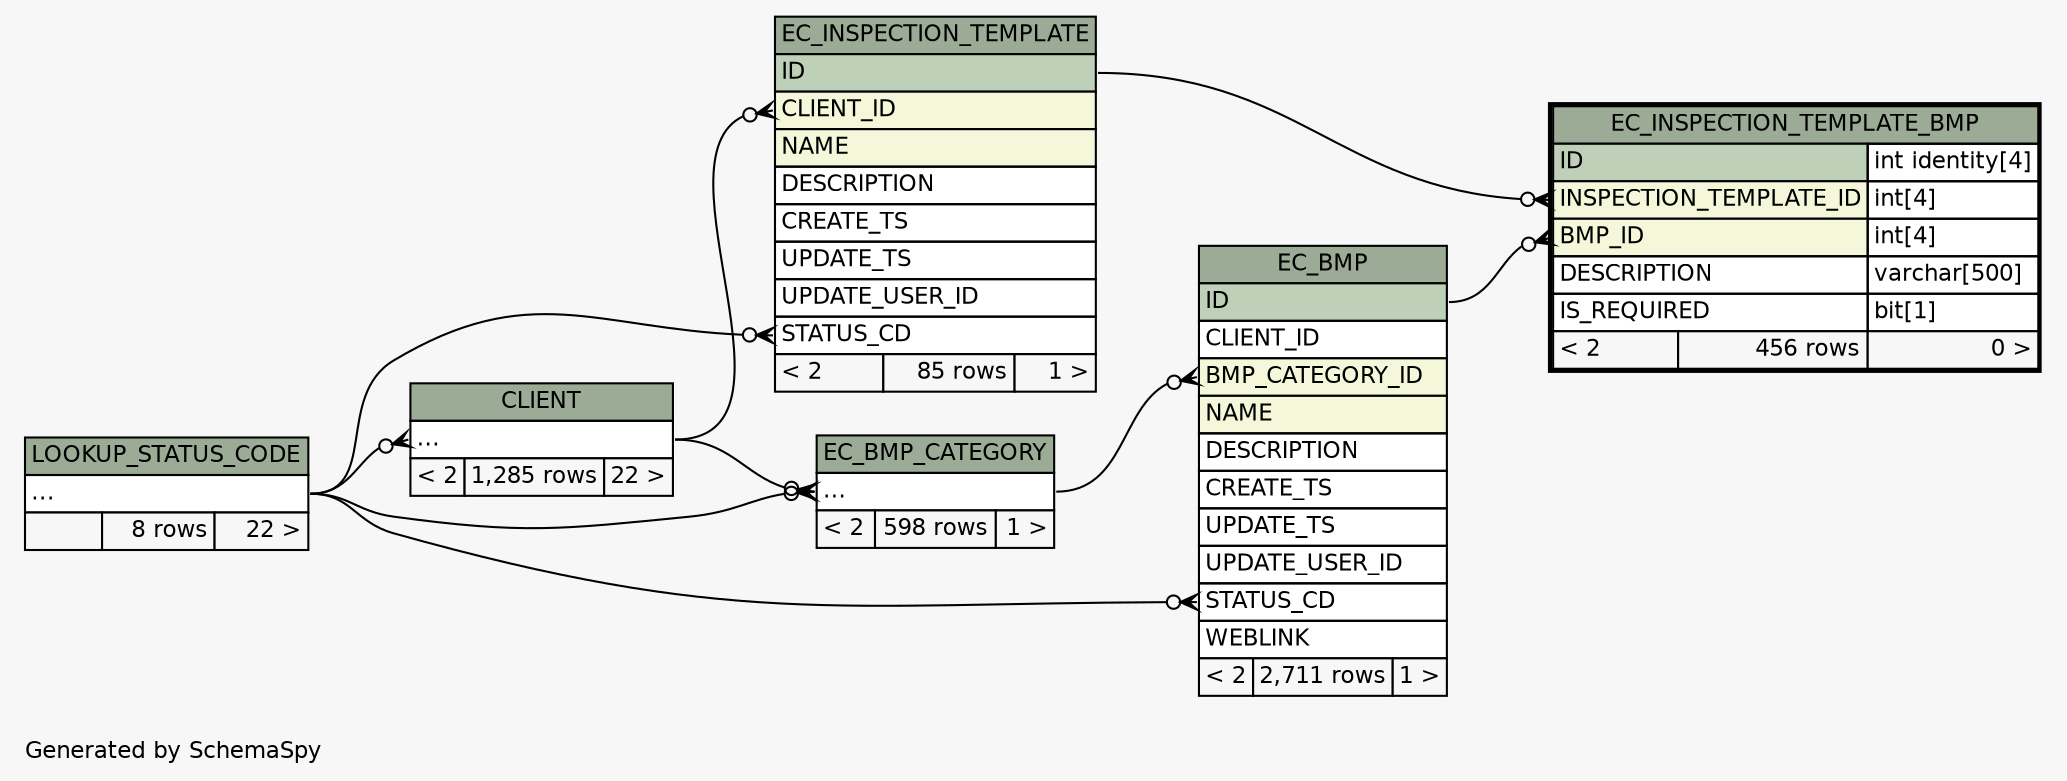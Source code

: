 // dot 2.28.0 on Windows 7 6.1
// SchemaSpy rev 590
digraph "twoDegreesRelationshipsDiagram" {
  graph [
    rankdir="RL"
    bgcolor="#f7f7f7"
    label="\nGenerated by SchemaSpy"
    labeljust="l"
    nodesep="0.18"
    ranksep="0.46"
    fontname="Helvetica"
    fontsize="11"
  ];
  node [
    fontname="Helvetica"
    fontsize="11"
    shape="plaintext"
  ];
  edge [
    arrowsize="0.8"
  ];
  "CLIENT":"elipses":w -> "LOOKUP_STATUS_CODE":"elipses":e [arrowhead=none dir=back arrowtail=crowodot];
  "EC_BMP":"BMP_CATEGORY_ID":w -> "EC_BMP_CATEGORY":"elipses":e [arrowhead=none dir=back arrowtail=crowodot];
  "EC_BMP":"STATUS_CD":w -> "LOOKUP_STATUS_CODE":"elipses":e [arrowhead=none dir=back arrowtail=crowodot];
  "EC_BMP_CATEGORY":"elipses":w -> "CLIENT":"elipses":e [arrowhead=none dir=back arrowtail=crowodot];
  "EC_BMP_CATEGORY":"elipses":w -> "LOOKUP_STATUS_CODE":"elipses":e [arrowhead=none dir=back arrowtail=crowodot];
  "EC_INSPECTION_TEMPLATE":"CLIENT_ID":w -> "CLIENT":"elipses":e [arrowhead=none dir=back arrowtail=crowodot];
  "EC_INSPECTION_TEMPLATE":"STATUS_CD":w -> "LOOKUP_STATUS_CODE":"elipses":e [arrowhead=none dir=back arrowtail=crowodot];
  "EC_INSPECTION_TEMPLATE_BMP":"BMP_ID":w -> "EC_BMP":"ID":e [arrowhead=none dir=back arrowtail=crowodot];
  "EC_INSPECTION_TEMPLATE_BMP":"INSPECTION_TEMPLATE_ID":w -> "EC_INSPECTION_TEMPLATE":"ID":e [arrowhead=none dir=back arrowtail=crowodot];
  "CLIENT" [
    label=<
    <TABLE BORDER="0" CELLBORDER="1" CELLSPACING="0" BGCOLOR="#ffffff">
      <TR><TD COLSPAN="3" BGCOLOR="#9bab96" ALIGN="CENTER">CLIENT</TD></TR>
      <TR><TD PORT="elipses" COLSPAN="3" ALIGN="LEFT">...</TD></TR>
      <TR><TD ALIGN="LEFT" BGCOLOR="#f7f7f7">&lt; 2</TD><TD ALIGN="RIGHT" BGCOLOR="#f7f7f7">1,285 rows</TD><TD ALIGN="RIGHT" BGCOLOR="#f7f7f7">22 &gt;</TD></TR>
    </TABLE>>
    URL="CLIENT.html"
    tooltip="CLIENT"
  ];
  "EC_BMP" [
    label=<
    <TABLE BORDER="0" CELLBORDER="1" CELLSPACING="0" BGCOLOR="#ffffff">
      <TR><TD COLSPAN="3" BGCOLOR="#9bab96" ALIGN="CENTER">EC_BMP</TD></TR>
      <TR><TD PORT="ID" COLSPAN="3" BGCOLOR="#bed1b8" ALIGN="LEFT">ID</TD></TR>
      <TR><TD PORT="CLIENT_ID" COLSPAN="3" ALIGN="LEFT">CLIENT_ID</TD></TR>
      <TR><TD PORT="BMP_CATEGORY_ID" COLSPAN="3" BGCOLOR="#f4f7da" ALIGN="LEFT">BMP_CATEGORY_ID</TD></TR>
      <TR><TD PORT="NAME" COLSPAN="3" BGCOLOR="#f4f7da" ALIGN="LEFT">NAME</TD></TR>
      <TR><TD PORT="DESCRIPTION" COLSPAN="3" ALIGN="LEFT">DESCRIPTION</TD></TR>
      <TR><TD PORT="CREATE_TS" COLSPAN="3" ALIGN="LEFT">CREATE_TS</TD></TR>
      <TR><TD PORT="UPDATE_TS" COLSPAN="3" ALIGN="LEFT">UPDATE_TS</TD></TR>
      <TR><TD PORT="UPDATE_USER_ID" COLSPAN="3" ALIGN="LEFT">UPDATE_USER_ID</TD></TR>
      <TR><TD PORT="STATUS_CD" COLSPAN="3" ALIGN="LEFT">STATUS_CD</TD></TR>
      <TR><TD PORT="WEBLINK" COLSPAN="3" ALIGN="LEFT">WEBLINK</TD></TR>
      <TR><TD ALIGN="LEFT" BGCOLOR="#f7f7f7">&lt; 2</TD><TD ALIGN="RIGHT" BGCOLOR="#f7f7f7">2,711 rows</TD><TD ALIGN="RIGHT" BGCOLOR="#f7f7f7">1 &gt;</TD></TR>
    </TABLE>>
    URL="EC_BMP.html"
    tooltip="EC_BMP"
  ];
  "EC_BMP_CATEGORY" [
    label=<
    <TABLE BORDER="0" CELLBORDER="1" CELLSPACING="0" BGCOLOR="#ffffff">
      <TR><TD COLSPAN="3" BGCOLOR="#9bab96" ALIGN="CENTER">EC_BMP_CATEGORY</TD></TR>
      <TR><TD PORT="elipses" COLSPAN="3" ALIGN="LEFT">...</TD></TR>
      <TR><TD ALIGN="LEFT" BGCOLOR="#f7f7f7">&lt; 2</TD><TD ALIGN="RIGHT" BGCOLOR="#f7f7f7">598 rows</TD><TD ALIGN="RIGHT" BGCOLOR="#f7f7f7">1 &gt;</TD></TR>
    </TABLE>>
    URL="EC_BMP_CATEGORY.html"
    tooltip="EC_BMP_CATEGORY"
  ];
  "EC_INSPECTION_TEMPLATE" [
    label=<
    <TABLE BORDER="0" CELLBORDER="1" CELLSPACING="0" BGCOLOR="#ffffff">
      <TR><TD COLSPAN="3" BGCOLOR="#9bab96" ALIGN="CENTER">EC_INSPECTION_TEMPLATE</TD></TR>
      <TR><TD PORT="ID" COLSPAN="3" BGCOLOR="#bed1b8" ALIGN="LEFT">ID</TD></TR>
      <TR><TD PORT="CLIENT_ID" COLSPAN="3" BGCOLOR="#f4f7da" ALIGN="LEFT">CLIENT_ID</TD></TR>
      <TR><TD PORT="NAME" COLSPAN="3" BGCOLOR="#f4f7da" ALIGN="LEFT">NAME</TD></TR>
      <TR><TD PORT="DESCRIPTION" COLSPAN="3" ALIGN="LEFT">DESCRIPTION</TD></TR>
      <TR><TD PORT="CREATE_TS" COLSPAN="3" ALIGN="LEFT">CREATE_TS</TD></TR>
      <TR><TD PORT="UPDATE_TS" COLSPAN="3" ALIGN="LEFT">UPDATE_TS</TD></TR>
      <TR><TD PORT="UPDATE_USER_ID" COLSPAN="3" ALIGN="LEFT">UPDATE_USER_ID</TD></TR>
      <TR><TD PORT="STATUS_CD" COLSPAN="3" ALIGN="LEFT">STATUS_CD</TD></TR>
      <TR><TD ALIGN="LEFT" BGCOLOR="#f7f7f7">&lt; 2</TD><TD ALIGN="RIGHT" BGCOLOR="#f7f7f7">85 rows</TD><TD ALIGN="RIGHT" BGCOLOR="#f7f7f7">1 &gt;</TD></TR>
    </TABLE>>
    URL="EC_INSPECTION_TEMPLATE.html"
    tooltip="EC_INSPECTION_TEMPLATE"
  ];
  "EC_INSPECTION_TEMPLATE_BMP" [
    label=<
    <TABLE BORDER="2" CELLBORDER="1" CELLSPACING="0" BGCOLOR="#ffffff">
      <TR><TD COLSPAN="3" BGCOLOR="#9bab96" ALIGN="CENTER">EC_INSPECTION_TEMPLATE_BMP</TD></TR>
      <TR><TD PORT="ID" COLSPAN="2" BGCOLOR="#bed1b8" ALIGN="LEFT">ID</TD><TD PORT="ID.type" ALIGN="LEFT">int identity[4]</TD></TR>
      <TR><TD PORT="INSPECTION_TEMPLATE_ID" COLSPAN="2" BGCOLOR="#f4f7da" ALIGN="LEFT">INSPECTION_TEMPLATE_ID</TD><TD PORT="INSPECTION_TEMPLATE_ID.type" ALIGN="LEFT">int[4]</TD></TR>
      <TR><TD PORT="BMP_ID" COLSPAN="2" BGCOLOR="#f4f7da" ALIGN="LEFT">BMP_ID</TD><TD PORT="BMP_ID.type" ALIGN="LEFT">int[4]</TD></TR>
      <TR><TD PORT="DESCRIPTION" COLSPAN="2" ALIGN="LEFT">DESCRIPTION</TD><TD PORT="DESCRIPTION.type" ALIGN="LEFT">varchar[500]</TD></TR>
      <TR><TD PORT="IS_REQUIRED" COLSPAN="2" ALIGN="LEFT">IS_REQUIRED</TD><TD PORT="IS_REQUIRED.type" ALIGN="LEFT">bit[1]</TD></TR>
      <TR><TD ALIGN="LEFT" BGCOLOR="#f7f7f7">&lt; 2</TD><TD ALIGN="RIGHT" BGCOLOR="#f7f7f7">456 rows</TD><TD ALIGN="RIGHT" BGCOLOR="#f7f7f7">0 &gt;</TD></TR>
    </TABLE>>
    URL="EC_INSPECTION_TEMPLATE_BMP.html"
    tooltip="EC_INSPECTION_TEMPLATE_BMP"
  ];
  "LOOKUP_STATUS_CODE" [
    label=<
    <TABLE BORDER="0" CELLBORDER="1" CELLSPACING="0" BGCOLOR="#ffffff">
      <TR><TD COLSPAN="3" BGCOLOR="#9bab96" ALIGN="CENTER">LOOKUP_STATUS_CODE</TD></TR>
      <TR><TD PORT="elipses" COLSPAN="3" ALIGN="LEFT">...</TD></TR>
      <TR><TD ALIGN="LEFT" BGCOLOR="#f7f7f7">  </TD><TD ALIGN="RIGHT" BGCOLOR="#f7f7f7">8 rows</TD><TD ALIGN="RIGHT" BGCOLOR="#f7f7f7">22 &gt;</TD></TR>
    </TABLE>>
    URL="LOOKUP_STATUS_CODE.html"
    tooltip="LOOKUP_STATUS_CODE"
  ];
}
